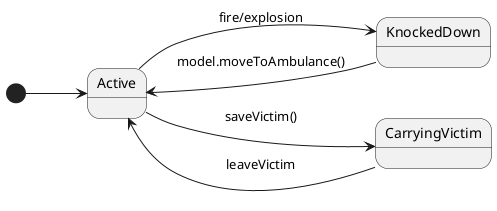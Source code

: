 @startuml Firegither states diagram

left to right direction

[*] --> Active
Active --> KnockedDown : fire/explosion
KnockedDown --> Active: model.moveToAmbulance()
Active --> CarryingVictim : saveVictim()
CarryingVictim --> Active : leaveVictim
@enduml